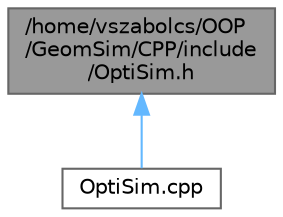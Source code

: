 digraph "/home/vszabolcs/OOP/GeomSim/CPP/include/OptiSim.h"
{
 // LATEX_PDF_SIZE
  bgcolor="transparent";
  edge [fontname=Helvetica,fontsize=10,labelfontname=Helvetica,labelfontsize=10];
  node [fontname=Helvetica,fontsize=10,shape=box,height=0.2,width=0.4];
  Node1 [id="Node000001",label="/home/vszabolcs/OOP\l/GeomSim/CPP/include\l/OptiSim.h",height=0.2,width=0.4,color="gray40", fillcolor="grey60", style="filled", fontcolor="black",tooltip=" "];
  Node1 -> Node2 [id="edge1_Node000001_Node000002",dir="back",color="steelblue1",style="solid",tooltip=" "];
  Node2 [id="Node000002",label="OptiSim.cpp",height=0.2,width=0.4,color="grey40", fillcolor="white", style="filled",URL="$OptiSim_8cpp.html",tooltip=" "];
}
